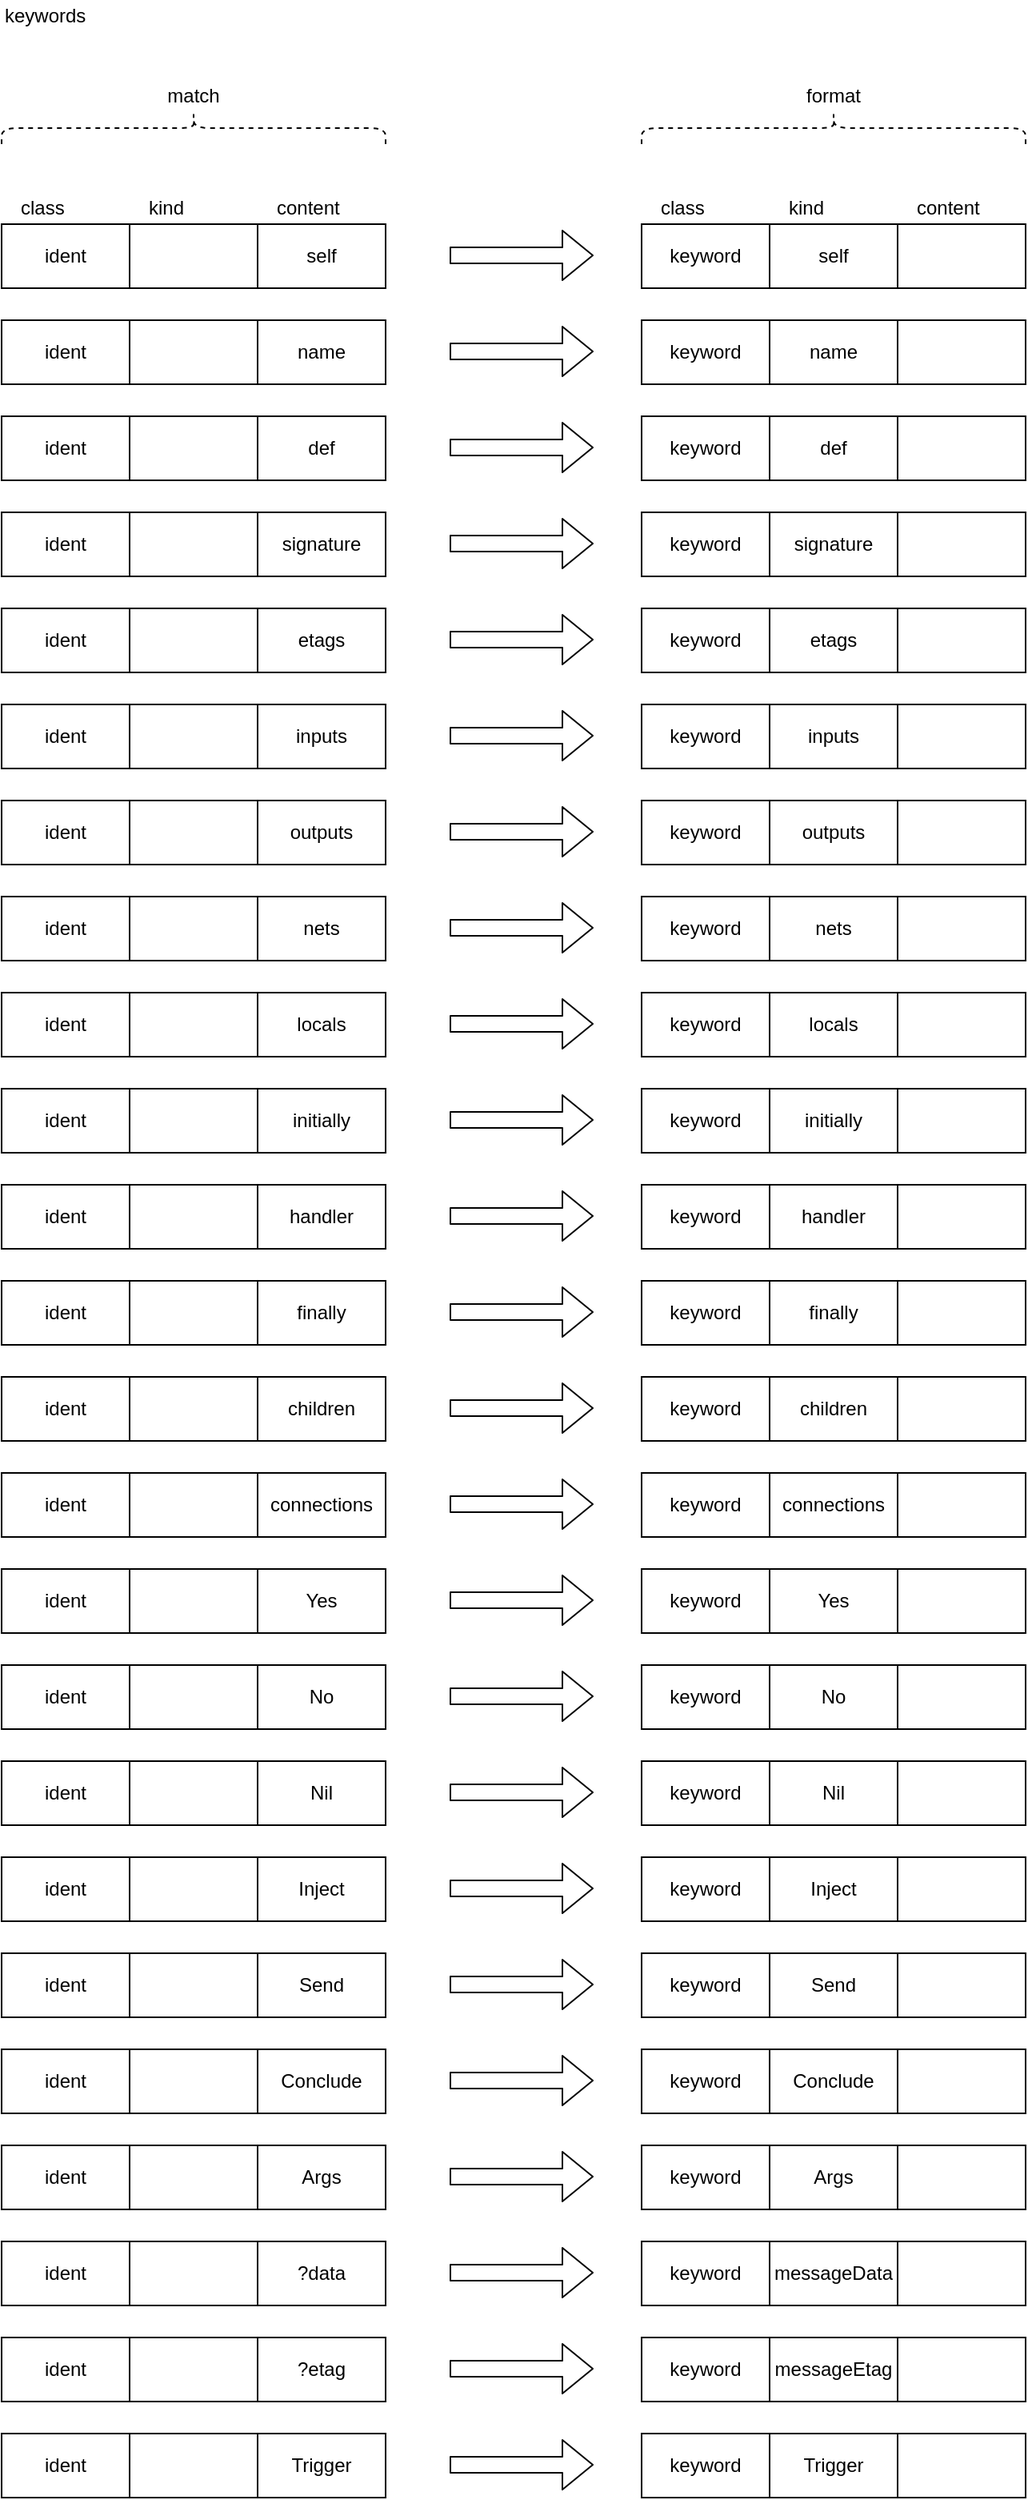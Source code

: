 <mxfile version="14.6.13" type="device" pages="4"><diagram id="K0j3JDD9GLIQ0GwDBg-U" name="keywords"><mxGraphModel dx="1106" dy="806" grid="1" gridSize="10" guides="1" tooltips="1" connect="1" arrows="1" fold="1" page="1" pageScale="1" pageWidth="1100" pageHeight="850" math="0" shadow="0"><root><mxCell id="0"/><mxCell id="1" parent="0"/><mxCell id="MY2tgMVRLfWs6Y0SqVJe-17" value="" style="shape=flexArrow;endArrow=classic;html=1;" edge="1" parent="1"><mxGeometry width="50" height="50" relative="1" as="geometry"><mxPoint x="320" y="179.5" as="sourcePoint"/><mxPoint x="410" y="179.5" as="targetPoint"/></mxGeometry></mxCell><mxCell id="MY2tgMVRLfWs6Y0SqVJe-26" value="keywords" style="text;html=1;strokeColor=none;fillColor=none;align=left;verticalAlign=middle;whiteSpace=wrap;rounded=0;dashed=1;" vertex="1" parent="1"><mxGeometry x="40" y="20" width="120" height="20" as="geometry"/></mxCell><mxCell id="MY2tgMVRLfWs6Y0SqVJe-32" value="" style="shape=curlyBracket;whiteSpace=wrap;html=1;rounded=1;shadow=0;dashed=1;align=left;rotation=90;" vertex="1" parent="1"><mxGeometry x="150" y="-20" width="20" height="240" as="geometry"/></mxCell><mxCell id="MY2tgMVRLfWs6Y0SqVJe-33" value="" style="shape=curlyBracket;whiteSpace=wrap;html=1;rounded=1;shadow=0;dashed=1;align=left;rotation=90;" vertex="1" parent="1"><mxGeometry x="550" y="-20" width="20" height="240" as="geometry"/></mxCell><mxCell id="MY2tgMVRLfWs6Y0SqVJe-34" value="match" style="text;html=1;strokeColor=none;fillColor=none;align=center;verticalAlign=middle;whiteSpace=wrap;rounded=0;dashed=1;" vertex="1" parent="1"><mxGeometry x="100" y="70" width="120" height="20" as="geometry"/></mxCell><mxCell id="MY2tgMVRLfWs6Y0SqVJe-35" value="format" style="text;html=1;strokeColor=none;fillColor=none;align=center;verticalAlign=middle;whiteSpace=wrap;rounded=0;dashed=1;" vertex="1" parent="1"><mxGeometry x="500" y="70" width="120" height="20" as="geometry"/></mxCell><mxCell id="4ecyD8SXk9KMtwovV3y3-1" value="ident" style="rounded=0;whiteSpace=wrap;html=1;" vertex="1" parent="1"><mxGeometry x="40" y="160" width="80" height="40" as="geometry"/></mxCell><mxCell id="4ecyD8SXk9KMtwovV3y3-2" value="" style="rounded=0;whiteSpace=wrap;html=1;" vertex="1" parent="1"><mxGeometry x="120" y="160" width="80" height="40" as="geometry"/></mxCell><mxCell id="4ecyD8SXk9KMtwovV3y3-3" value="self" style="rounded=0;whiteSpace=wrap;html=1;" vertex="1" parent="1"><mxGeometry x="200" y="160" width="80" height="40" as="geometry"/></mxCell><mxCell id="4ecyD8SXk9KMtwovV3y3-4" value="class" style="text;html=1;strokeColor=none;fillColor=none;align=left;verticalAlign=middle;whiteSpace=wrap;rounded=0;" vertex="1" parent="1"><mxGeometry x="50" y="140" width="40" height="20" as="geometry"/></mxCell><mxCell id="4ecyD8SXk9KMtwovV3y3-5" value="kind" style="text;html=1;strokeColor=none;fillColor=none;align=left;verticalAlign=middle;whiteSpace=wrap;rounded=0;" vertex="1" parent="1"><mxGeometry x="130" y="140" width="40" height="20" as="geometry"/></mxCell><mxCell id="4ecyD8SXk9KMtwovV3y3-6" value="content" style="text;html=1;strokeColor=none;fillColor=none;align=left;verticalAlign=middle;whiteSpace=wrap;rounded=0;" vertex="1" parent="1"><mxGeometry x="210" y="140" width="40" height="20" as="geometry"/></mxCell><mxCell id="rPengykieLlpKFam1TTU-1" value="keyword" style="rounded=0;whiteSpace=wrap;html=1;" vertex="1" parent="1"><mxGeometry x="440" y="160" width="80" height="40" as="geometry"/></mxCell><mxCell id="rPengykieLlpKFam1TTU-2" value="self" style="rounded=0;whiteSpace=wrap;html=1;" vertex="1" parent="1"><mxGeometry x="520" y="160" width="80" height="40" as="geometry"/></mxCell><mxCell id="rPengykieLlpKFam1TTU-3" value="" style="rounded=0;whiteSpace=wrap;html=1;" vertex="1" parent="1"><mxGeometry x="600" y="160" width="80" height="40" as="geometry"/></mxCell><mxCell id="rPengykieLlpKFam1TTU-4" value="class" style="text;html=1;strokeColor=none;fillColor=none;align=left;verticalAlign=middle;whiteSpace=wrap;rounded=0;" vertex="1" parent="1"><mxGeometry x="450" y="140" width="40" height="20" as="geometry"/></mxCell><mxCell id="rPengykieLlpKFam1TTU-5" value="kind" style="text;html=1;strokeColor=none;fillColor=none;align=left;verticalAlign=middle;whiteSpace=wrap;rounded=0;" vertex="1" parent="1"><mxGeometry x="530" y="140" width="40" height="20" as="geometry"/></mxCell><mxCell id="rPengykieLlpKFam1TTU-6" value="content" style="text;html=1;strokeColor=none;fillColor=none;align=left;verticalAlign=middle;whiteSpace=wrap;rounded=0;" vertex="1" parent="1"><mxGeometry x="610" y="140" width="40" height="20" as="geometry"/></mxCell><mxCell id="JF0PKgrDZLFUTQY5eH22-1" value="" style="shape=flexArrow;endArrow=classic;html=1;" edge="1" parent="1"><mxGeometry width="50" height="50" relative="1" as="geometry"><mxPoint x="320" y="239.5" as="sourcePoint"/><mxPoint x="410" y="239.5" as="targetPoint"/></mxGeometry></mxCell><mxCell id="JF0PKgrDZLFUTQY5eH22-2" value="ident" style="rounded=0;whiteSpace=wrap;html=1;" vertex="1" parent="1"><mxGeometry x="40" y="220" width="80" height="40" as="geometry"/></mxCell><mxCell id="JF0PKgrDZLFUTQY5eH22-3" value="" style="rounded=0;whiteSpace=wrap;html=1;" vertex="1" parent="1"><mxGeometry x="120" y="220" width="80" height="40" as="geometry"/></mxCell><mxCell id="JF0PKgrDZLFUTQY5eH22-4" value="name" style="rounded=0;whiteSpace=wrap;html=1;" vertex="1" parent="1"><mxGeometry x="200" y="220" width="80" height="40" as="geometry"/></mxCell><mxCell id="JF0PKgrDZLFUTQY5eH22-5" value="keyword" style="rounded=0;whiteSpace=wrap;html=1;" vertex="1" parent="1"><mxGeometry x="440" y="220" width="80" height="40" as="geometry"/></mxCell><mxCell id="JF0PKgrDZLFUTQY5eH22-6" value="name" style="rounded=0;whiteSpace=wrap;html=1;" vertex="1" parent="1"><mxGeometry x="520" y="220" width="80" height="40" as="geometry"/></mxCell><mxCell id="JF0PKgrDZLFUTQY5eH22-7" value="" style="rounded=0;whiteSpace=wrap;html=1;" vertex="1" parent="1"><mxGeometry x="600" y="220" width="80" height="40" as="geometry"/></mxCell><mxCell id="JF0PKgrDZLFUTQY5eH22-28" value="" style="shape=flexArrow;endArrow=classic;html=1;" edge="1" parent="1"><mxGeometry width="50" height="50" relative="1" as="geometry"><mxPoint x="320" y="299.5" as="sourcePoint"/><mxPoint x="410" y="299.5" as="targetPoint"/></mxGeometry></mxCell><mxCell id="JF0PKgrDZLFUTQY5eH22-29" value="ident" style="rounded=0;whiteSpace=wrap;html=1;" vertex="1" parent="1"><mxGeometry x="40" y="280" width="80" height="40" as="geometry"/></mxCell><mxCell id="JF0PKgrDZLFUTQY5eH22-30" value="" style="rounded=0;whiteSpace=wrap;html=1;" vertex="1" parent="1"><mxGeometry x="120" y="280" width="80" height="40" as="geometry"/></mxCell><mxCell id="JF0PKgrDZLFUTQY5eH22-31" value="def" style="rounded=0;whiteSpace=wrap;html=1;" vertex="1" parent="1"><mxGeometry x="200" y="280" width="80" height="40" as="geometry"/></mxCell><mxCell id="JF0PKgrDZLFUTQY5eH22-32" value="keyword" style="rounded=0;whiteSpace=wrap;html=1;" vertex="1" parent="1"><mxGeometry x="440" y="280" width="80" height="40" as="geometry"/></mxCell><mxCell id="JF0PKgrDZLFUTQY5eH22-33" value="def" style="rounded=0;whiteSpace=wrap;html=1;" vertex="1" parent="1"><mxGeometry x="520" y="280" width="80" height="40" as="geometry"/></mxCell><mxCell id="JF0PKgrDZLFUTQY5eH22-34" value="" style="rounded=0;whiteSpace=wrap;html=1;" vertex="1" parent="1"><mxGeometry x="600" y="280" width="80" height="40" as="geometry"/></mxCell><mxCell id="JF0PKgrDZLFUTQY5eH22-35" value="" style="shape=flexArrow;endArrow=classic;html=1;" edge="1" parent="1"><mxGeometry width="50" height="50" relative="1" as="geometry"><mxPoint x="320" y="359.5" as="sourcePoint"/><mxPoint x="410" y="359.5" as="targetPoint"/></mxGeometry></mxCell><mxCell id="JF0PKgrDZLFUTQY5eH22-36" value="ident" style="rounded=0;whiteSpace=wrap;html=1;" vertex="1" parent="1"><mxGeometry x="40" y="340" width="80" height="40" as="geometry"/></mxCell><mxCell id="JF0PKgrDZLFUTQY5eH22-37" value="" style="rounded=0;whiteSpace=wrap;html=1;" vertex="1" parent="1"><mxGeometry x="120" y="340" width="80" height="40" as="geometry"/></mxCell><mxCell id="JF0PKgrDZLFUTQY5eH22-38" value="signature" style="rounded=0;whiteSpace=wrap;html=1;" vertex="1" parent="1"><mxGeometry x="200" y="340" width="80" height="40" as="geometry"/></mxCell><mxCell id="JF0PKgrDZLFUTQY5eH22-39" value="keyword" style="rounded=0;whiteSpace=wrap;html=1;" vertex="1" parent="1"><mxGeometry x="440" y="340" width="80" height="40" as="geometry"/></mxCell><mxCell id="JF0PKgrDZLFUTQY5eH22-40" value="signature" style="rounded=0;whiteSpace=wrap;html=1;" vertex="1" parent="1"><mxGeometry x="520" y="340" width="80" height="40" as="geometry"/></mxCell><mxCell id="JF0PKgrDZLFUTQY5eH22-41" value="" style="rounded=0;whiteSpace=wrap;html=1;" vertex="1" parent="1"><mxGeometry x="600" y="340" width="80" height="40" as="geometry"/></mxCell><mxCell id="JF0PKgrDZLFUTQY5eH22-42" value="" style="shape=flexArrow;endArrow=classic;html=1;" edge="1" parent="1"><mxGeometry width="50" height="50" relative="1" as="geometry"><mxPoint x="320" y="419.5" as="sourcePoint"/><mxPoint x="410" y="419.5" as="targetPoint"/></mxGeometry></mxCell><mxCell id="JF0PKgrDZLFUTQY5eH22-43" value="ident" style="rounded=0;whiteSpace=wrap;html=1;" vertex="1" parent="1"><mxGeometry x="40" y="400" width="80" height="40" as="geometry"/></mxCell><mxCell id="JF0PKgrDZLFUTQY5eH22-44" value="" style="rounded=0;whiteSpace=wrap;html=1;" vertex="1" parent="1"><mxGeometry x="120" y="400" width="80" height="40" as="geometry"/></mxCell><mxCell id="JF0PKgrDZLFUTQY5eH22-45" value="etags" style="rounded=0;whiteSpace=wrap;html=1;" vertex="1" parent="1"><mxGeometry x="200" y="400" width="80" height="40" as="geometry"/></mxCell><mxCell id="JF0PKgrDZLFUTQY5eH22-46" value="keyword" style="rounded=0;whiteSpace=wrap;html=1;" vertex="1" parent="1"><mxGeometry x="440" y="400" width="80" height="40" as="geometry"/></mxCell><mxCell id="JF0PKgrDZLFUTQY5eH22-47" value="etags" style="rounded=0;whiteSpace=wrap;html=1;" vertex="1" parent="1"><mxGeometry x="520" y="400" width="80" height="40" as="geometry"/></mxCell><mxCell id="JF0PKgrDZLFUTQY5eH22-48" value="" style="rounded=0;whiteSpace=wrap;html=1;" vertex="1" parent="1"><mxGeometry x="600" y="400" width="80" height="40" as="geometry"/></mxCell><mxCell id="JF0PKgrDZLFUTQY5eH22-49" value="" style="shape=flexArrow;endArrow=classic;html=1;" edge="1" parent="1"><mxGeometry width="50" height="50" relative="1" as="geometry"><mxPoint x="320" y="479.5" as="sourcePoint"/><mxPoint x="410" y="479.5" as="targetPoint"/></mxGeometry></mxCell><mxCell id="JF0PKgrDZLFUTQY5eH22-50" value="ident" style="rounded=0;whiteSpace=wrap;html=1;" vertex="1" parent="1"><mxGeometry x="40" y="460" width="80" height="40" as="geometry"/></mxCell><mxCell id="JF0PKgrDZLFUTQY5eH22-51" value="" style="rounded=0;whiteSpace=wrap;html=1;" vertex="1" parent="1"><mxGeometry x="120" y="460" width="80" height="40" as="geometry"/></mxCell><mxCell id="JF0PKgrDZLFUTQY5eH22-52" value="inputs" style="rounded=0;whiteSpace=wrap;html=1;" vertex="1" parent="1"><mxGeometry x="200" y="460" width="80" height="40" as="geometry"/></mxCell><mxCell id="JF0PKgrDZLFUTQY5eH22-53" value="keyword" style="rounded=0;whiteSpace=wrap;html=1;" vertex="1" parent="1"><mxGeometry x="440" y="460" width="80" height="40" as="geometry"/></mxCell><mxCell id="JF0PKgrDZLFUTQY5eH22-54" value="inputs" style="rounded=0;whiteSpace=wrap;html=1;" vertex="1" parent="1"><mxGeometry x="520" y="460" width="80" height="40" as="geometry"/></mxCell><mxCell id="JF0PKgrDZLFUTQY5eH22-55" value="" style="rounded=0;whiteSpace=wrap;html=1;" vertex="1" parent="1"><mxGeometry x="600" y="460" width="80" height="40" as="geometry"/></mxCell><mxCell id="JF0PKgrDZLFUTQY5eH22-56" value="" style="shape=flexArrow;endArrow=classic;html=1;" edge="1" parent="1"><mxGeometry width="50" height="50" relative="1" as="geometry"><mxPoint x="320" y="539.5" as="sourcePoint"/><mxPoint x="410" y="539.5" as="targetPoint"/></mxGeometry></mxCell><mxCell id="JF0PKgrDZLFUTQY5eH22-57" value="ident" style="rounded=0;whiteSpace=wrap;html=1;" vertex="1" parent="1"><mxGeometry x="40" y="520" width="80" height="40" as="geometry"/></mxCell><mxCell id="JF0PKgrDZLFUTQY5eH22-58" value="" style="rounded=0;whiteSpace=wrap;html=1;" vertex="1" parent="1"><mxGeometry x="120" y="520" width="80" height="40" as="geometry"/></mxCell><mxCell id="JF0PKgrDZLFUTQY5eH22-59" value="outputs" style="rounded=0;whiteSpace=wrap;html=1;" vertex="1" parent="1"><mxGeometry x="200" y="520" width="80" height="40" as="geometry"/></mxCell><mxCell id="JF0PKgrDZLFUTQY5eH22-60" value="keyword" style="rounded=0;whiteSpace=wrap;html=1;" vertex="1" parent="1"><mxGeometry x="440" y="520" width="80" height="40" as="geometry"/></mxCell><mxCell id="JF0PKgrDZLFUTQY5eH22-61" value="outputs" style="rounded=0;whiteSpace=wrap;html=1;" vertex="1" parent="1"><mxGeometry x="520" y="520" width="80" height="40" as="geometry"/></mxCell><mxCell id="JF0PKgrDZLFUTQY5eH22-62" value="" style="rounded=0;whiteSpace=wrap;html=1;" vertex="1" parent="1"><mxGeometry x="600" y="520" width="80" height="40" as="geometry"/></mxCell><mxCell id="JF0PKgrDZLFUTQY5eH22-63" value="" style="shape=flexArrow;endArrow=classic;html=1;" edge="1" parent="1"><mxGeometry width="50" height="50" relative="1" as="geometry"><mxPoint x="320" y="599.5" as="sourcePoint"/><mxPoint x="410" y="599.5" as="targetPoint"/></mxGeometry></mxCell><mxCell id="JF0PKgrDZLFUTQY5eH22-64" value="ident" style="rounded=0;whiteSpace=wrap;html=1;" vertex="1" parent="1"><mxGeometry x="40" y="580" width="80" height="40" as="geometry"/></mxCell><mxCell id="JF0PKgrDZLFUTQY5eH22-65" value="" style="rounded=0;whiteSpace=wrap;html=1;" vertex="1" parent="1"><mxGeometry x="120" y="580" width="80" height="40" as="geometry"/></mxCell><mxCell id="JF0PKgrDZLFUTQY5eH22-66" value="nets" style="rounded=0;whiteSpace=wrap;html=1;" vertex="1" parent="1"><mxGeometry x="200" y="580" width="80" height="40" as="geometry"/></mxCell><mxCell id="JF0PKgrDZLFUTQY5eH22-67" value="keyword" style="rounded=0;whiteSpace=wrap;html=1;" vertex="1" parent="1"><mxGeometry x="440" y="580" width="80" height="40" as="geometry"/></mxCell><mxCell id="JF0PKgrDZLFUTQY5eH22-68" value="nets" style="rounded=0;whiteSpace=wrap;html=1;" vertex="1" parent="1"><mxGeometry x="520" y="580" width="80" height="40" as="geometry"/></mxCell><mxCell id="JF0PKgrDZLFUTQY5eH22-69" value="" style="rounded=0;whiteSpace=wrap;html=1;" vertex="1" parent="1"><mxGeometry x="600" y="580" width="80" height="40" as="geometry"/></mxCell><mxCell id="JF0PKgrDZLFUTQY5eH22-70" value="" style="shape=flexArrow;endArrow=classic;html=1;" edge="1" parent="1"><mxGeometry width="50" height="50" relative="1" as="geometry"><mxPoint x="320" y="659.5" as="sourcePoint"/><mxPoint x="410" y="659.5" as="targetPoint"/></mxGeometry></mxCell><mxCell id="JF0PKgrDZLFUTQY5eH22-71" value="ident" style="rounded=0;whiteSpace=wrap;html=1;" vertex="1" parent="1"><mxGeometry x="40" y="640" width="80" height="40" as="geometry"/></mxCell><mxCell id="JF0PKgrDZLFUTQY5eH22-72" value="" style="rounded=0;whiteSpace=wrap;html=1;" vertex="1" parent="1"><mxGeometry x="120" y="640" width="80" height="40" as="geometry"/></mxCell><mxCell id="JF0PKgrDZLFUTQY5eH22-73" value="locals" style="rounded=0;whiteSpace=wrap;html=1;" vertex="1" parent="1"><mxGeometry x="200" y="640" width="80" height="40" as="geometry"/></mxCell><mxCell id="JF0PKgrDZLFUTQY5eH22-74" value="keyword" style="rounded=0;whiteSpace=wrap;html=1;" vertex="1" parent="1"><mxGeometry x="440" y="640" width="80" height="40" as="geometry"/></mxCell><mxCell id="JF0PKgrDZLFUTQY5eH22-75" value="locals" style="rounded=0;whiteSpace=wrap;html=1;" vertex="1" parent="1"><mxGeometry x="520" y="640" width="80" height="40" as="geometry"/></mxCell><mxCell id="JF0PKgrDZLFUTQY5eH22-76" value="" style="rounded=0;whiteSpace=wrap;html=1;" vertex="1" parent="1"><mxGeometry x="600" y="640" width="80" height="40" as="geometry"/></mxCell><mxCell id="JF0PKgrDZLFUTQY5eH22-77" value="" style="shape=flexArrow;endArrow=classic;html=1;" edge="1" parent="1"><mxGeometry width="50" height="50" relative="1" as="geometry"><mxPoint x="320" y="719.5" as="sourcePoint"/><mxPoint x="410" y="719.5" as="targetPoint"/></mxGeometry></mxCell><mxCell id="JF0PKgrDZLFUTQY5eH22-78" value="ident" style="rounded=0;whiteSpace=wrap;html=1;" vertex="1" parent="1"><mxGeometry x="40" y="700" width="80" height="40" as="geometry"/></mxCell><mxCell id="JF0PKgrDZLFUTQY5eH22-79" value="" style="rounded=0;whiteSpace=wrap;html=1;" vertex="1" parent="1"><mxGeometry x="120" y="700" width="80" height="40" as="geometry"/></mxCell><mxCell id="JF0PKgrDZLFUTQY5eH22-80" value="initially" style="rounded=0;whiteSpace=wrap;html=1;" vertex="1" parent="1"><mxGeometry x="200" y="700" width="80" height="40" as="geometry"/></mxCell><mxCell id="JF0PKgrDZLFUTQY5eH22-81" value="keyword" style="rounded=0;whiteSpace=wrap;html=1;" vertex="1" parent="1"><mxGeometry x="440" y="700" width="80" height="40" as="geometry"/></mxCell><mxCell id="JF0PKgrDZLFUTQY5eH22-82" value="initially" style="rounded=0;whiteSpace=wrap;html=1;" vertex="1" parent="1"><mxGeometry x="520" y="700" width="80" height="40" as="geometry"/></mxCell><mxCell id="JF0PKgrDZLFUTQY5eH22-83" value="" style="rounded=0;whiteSpace=wrap;html=1;" vertex="1" parent="1"><mxGeometry x="600" y="700" width="80" height="40" as="geometry"/></mxCell><mxCell id="JF0PKgrDZLFUTQY5eH22-84" value="" style="shape=flexArrow;endArrow=classic;html=1;" edge="1" parent="1"><mxGeometry width="50" height="50" relative="1" as="geometry"><mxPoint x="320" y="779.5" as="sourcePoint"/><mxPoint x="410" y="779.5" as="targetPoint"/></mxGeometry></mxCell><mxCell id="JF0PKgrDZLFUTQY5eH22-85" value="ident" style="rounded=0;whiteSpace=wrap;html=1;" vertex="1" parent="1"><mxGeometry x="40" y="760" width="80" height="40" as="geometry"/></mxCell><mxCell id="JF0PKgrDZLFUTQY5eH22-86" value="" style="rounded=0;whiteSpace=wrap;html=1;" vertex="1" parent="1"><mxGeometry x="120" y="760" width="80" height="40" as="geometry"/></mxCell><mxCell id="JF0PKgrDZLFUTQY5eH22-87" value="handler" style="rounded=0;whiteSpace=wrap;html=1;" vertex="1" parent="1"><mxGeometry x="200" y="760" width="80" height="40" as="geometry"/></mxCell><mxCell id="JF0PKgrDZLFUTQY5eH22-88" value="keyword" style="rounded=0;whiteSpace=wrap;html=1;" vertex="1" parent="1"><mxGeometry x="440" y="760" width="80" height="40" as="geometry"/></mxCell><mxCell id="JF0PKgrDZLFUTQY5eH22-89" value="handler" style="rounded=0;whiteSpace=wrap;html=1;" vertex="1" parent="1"><mxGeometry x="520" y="760" width="80" height="40" as="geometry"/></mxCell><mxCell id="JF0PKgrDZLFUTQY5eH22-90" value="" style="rounded=0;whiteSpace=wrap;html=1;" vertex="1" parent="1"><mxGeometry x="600" y="760" width="80" height="40" as="geometry"/></mxCell><mxCell id="JF0PKgrDZLFUTQY5eH22-91" value="" style="shape=flexArrow;endArrow=classic;html=1;" edge="1" parent="1"><mxGeometry width="50" height="50" relative="1" as="geometry"><mxPoint x="320" y="839.5" as="sourcePoint"/><mxPoint x="410" y="839.5" as="targetPoint"/></mxGeometry></mxCell><mxCell id="JF0PKgrDZLFUTQY5eH22-92" value="ident" style="rounded=0;whiteSpace=wrap;html=1;" vertex="1" parent="1"><mxGeometry x="40" y="820" width="80" height="40" as="geometry"/></mxCell><mxCell id="JF0PKgrDZLFUTQY5eH22-93" value="" style="rounded=0;whiteSpace=wrap;html=1;" vertex="1" parent="1"><mxGeometry x="120" y="820" width="80" height="40" as="geometry"/></mxCell><mxCell id="JF0PKgrDZLFUTQY5eH22-94" value="finally" style="rounded=0;whiteSpace=wrap;html=1;" vertex="1" parent="1"><mxGeometry x="200" y="820" width="80" height="40" as="geometry"/></mxCell><mxCell id="JF0PKgrDZLFUTQY5eH22-95" value="keyword" style="rounded=0;whiteSpace=wrap;html=1;" vertex="1" parent="1"><mxGeometry x="440" y="820" width="80" height="40" as="geometry"/></mxCell><mxCell id="JF0PKgrDZLFUTQY5eH22-96" value="finally" style="rounded=0;whiteSpace=wrap;html=1;" vertex="1" parent="1"><mxGeometry x="520" y="820" width="80" height="40" as="geometry"/></mxCell><mxCell id="JF0PKgrDZLFUTQY5eH22-97" value="" style="rounded=0;whiteSpace=wrap;html=1;" vertex="1" parent="1"><mxGeometry x="600" y="820" width="80" height="40" as="geometry"/></mxCell><mxCell id="JF0PKgrDZLFUTQY5eH22-98" value="" style="shape=flexArrow;endArrow=classic;html=1;" edge="1" parent="1"><mxGeometry width="50" height="50" relative="1" as="geometry"><mxPoint x="320" y="899.5" as="sourcePoint"/><mxPoint x="410" y="899.5" as="targetPoint"/></mxGeometry></mxCell><mxCell id="JF0PKgrDZLFUTQY5eH22-99" value="ident" style="rounded=0;whiteSpace=wrap;html=1;" vertex="1" parent="1"><mxGeometry x="40" y="880" width="80" height="40" as="geometry"/></mxCell><mxCell id="JF0PKgrDZLFUTQY5eH22-100" value="" style="rounded=0;whiteSpace=wrap;html=1;" vertex="1" parent="1"><mxGeometry x="120" y="880" width="80" height="40" as="geometry"/></mxCell><mxCell id="JF0PKgrDZLFUTQY5eH22-101" value="children" style="rounded=0;whiteSpace=wrap;html=1;" vertex="1" parent="1"><mxGeometry x="200" y="880" width="80" height="40" as="geometry"/></mxCell><mxCell id="JF0PKgrDZLFUTQY5eH22-102" value="keyword" style="rounded=0;whiteSpace=wrap;html=1;" vertex="1" parent="1"><mxGeometry x="440" y="880" width="80" height="40" as="geometry"/></mxCell><mxCell id="JF0PKgrDZLFUTQY5eH22-103" value="children" style="rounded=0;whiteSpace=wrap;html=1;" vertex="1" parent="1"><mxGeometry x="520" y="880" width="80" height="40" as="geometry"/></mxCell><mxCell id="JF0PKgrDZLFUTQY5eH22-104" value="" style="rounded=0;whiteSpace=wrap;html=1;" vertex="1" parent="1"><mxGeometry x="600" y="880" width="80" height="40" as="geometry"/></mxCell><mxCell id="JF0PKgrDZLFUTQY5eH22-105" value="" style="shape=flexArrow;endArrow=classic;html=1;" edge="1" parent="1"><mxGeometry width="50" height="50" relative="1" as="geometry"><mxPoint x="320" y="959.5" as="sourcePoint"/><mxPoint x="410" y="959.5" as="targetPoint"/></mxGeometry></mxCell><mxCell id="JF0PKgrDZLFUTQY5eH22-106" value="ident" style="rounded=0;whiteSpace=wrap;html=1;" vertex="1" parent="1"><mxGeometry x="40" y="940" width="80" height="40" as="geometry"/></mxCell><mxCell id="JF0PKgrDZLFUTQY5eH22-107" value="" style="rounded=0;whiteSpace=wrap;html=1;" vertex="1" parent="1"><mxGeometry x="120" y="940" width="80" height="40" as="geometry"/></mxCell><mxCell id="JF0PKgrDZLFUTQY5eH22-108" value="connections" style="rounded=0;whiteSpace=wrap;html=1;" vertex="1" parent="1"><mxGeometry x="200" y="940" width="80" height="40" as="geometry"/></mxCell><mxCell id="JF0PKgrDZLFUTQY5eH22-109" value="keyword" style="rounded=0;whiteSpace=wrap;html=1;" vertex="1" parent="1"><mxGeometry x="440" y="940" width="80" height="40" as="geometry"/></mxCell><mxCell id="JF0PKgrDZLFUTQY5eH22-110" value="connections" style="rounded=0;whiteSpace=wrap;html=1;" vertex="1" parent="1"><mxGeometry x="520" y="940" width="80" height="40" as="geometry"/></mxCell><mxCell id="JF0PKgrDZLFUTQY5eH22-111" value="" style="rounded=0;whiteSpace=wrap;html=1;" vertex="1" parent="1"><mxGeometry x="600" y="940" width="80" height="40" as="geometry"/></mxCell><mxCell id="JF0PKgrDZLFUTQY5eH22-112" value="" style="shape=flexArrow;endArrow=classic;html=1;" edge="1" parent="1"><mxGeometry width="50" height="50" relative="1" as="geometry"><mxPoint x="320" y="1019.5" as="sourcePoint"/><mxPoint x="410" y="1019.5" as="targetPoint"/></mxGeometry></mxCell><mxCell id="JF0PKgrDZLFUTQY5eH22-113" value="ident" style="rounded=0;whiteSpace=wrap;html=1;" vertex="1" parent="1"><mxGeometry x="40" y="1000" width="80" height="40" as="geometry"/></mxCell><mxCell id="JF0PKgrDZLFUTQY5eH22-114" value="" style="rounded=0;whiteSpace=wrap;html=1;" vertex="1" parent="1"><mxGeometry x="120" y="1000" width="80" height="40" as="geometry"/></mxCell><mxCell id="JF0PKgrDZLFUTQY5eH22-115" value="Yes" style="rounded=0;whiteSpace=wrap;html=1;" vertex="1" parent="1"><mxGeometry x="200" y="1000" width="80" height="40" as="geometry"/></mxCell><mxCell id="JF0PKgrDZLFUTQY5eH22-116" value="keyword" style="rounded=0;whiteSpace=wrap;html=1;" vertex="1" parent="1"><mxGeometry x="440" y="1000" width="80" height="40" as="geometry"/></mxCell><mxCell id="JF0PKgrDZLFUTQY5eH22-117" value="Yes" style="rounded=0;whiteSpace=wrap;html=1;" vertex="1" parent="1"><mxGeometry x="520" y="1000" width="80" height="40" as="geometry"/></mxCell><mxCell id="JF0PKgrDZLFUTQY5eH22-118" value="" style="rounded=0;whiteSpace=wrap;html=1;" vertex="1" parent="1"><mxGeometry x="600" y="1000" width="80" height="40" as="geometry"/></mxCell><mxCell id="JF0PKgrDZLFUTQY5eH22-119" value="" style="shape=flexArrow;endArrow=classic;html=1;" edge="1" parent="1"><mxGeometry width="50" height="50" relative="1" as="geometry"><mxPoint x="320" y="1079.5" as="sourcePoint"/><mxPoint x="410" y="1079.5" as="targetPoint"/></mxGeometry></mxCell><mxCell id="JF0PKgrDZLFUTQY5eH22-120" value="ident" style="rounded=0;whiteSpace=wrap;html=1;" vertex="1" parent="1"><mxGeometry x="40" y="1060" width="80" height="40" as="geometry"/></mxCell><mxCell id="JF0PKgrDZLFUTQY5eH22-121" value="" style="rounded=0;whiteSpace=wrap;html=1;" vertex="1" parent="1"><mxGeometry x="120" y="1060" width="80" height="40" as="geometry"/></mxCell><mxCell id="JF0PKgrDZLFUTQY5eH22-122" value="No" style="rounded=0;whiteSpace=wrap;html=1;" vertex="1" parent="1"><mxGeometry x="200" y="1060" width="80" height="40" as="geometry"/></mxCell><mxCell id="JF0PKgrDZLFUTQY5eH22-123" value="keyword" style="rounded=0;whiteSpace=wrap;html=1;" vertex="1" parent="1"><mxGeometry x="440" y="1060" width="80" height="40" as="geometry"/></mxCell><mxCell id="JF0PKgrDZLFUTQY5eH22-124" value="No" style="rounded=0;whiteSpace=wrap;html=1;" vertex="1" parent="1"><mxGeometry x="520" y="1060" width="80" height="40" as="geometry"/></mxCell><mxCell id="JF0PKgrDZLFUTQY5eH22-125" value="" style="rounded=0;whiteSpace=wrap;html=1;" vertex="1" parent="1"><mxGeometry x="600" y="1060" width="80" height="40" as="geometry"/></mxCell><mxCell id="JF0PKgrDZLFUTQY5eH22-126" value="" style="shape=flexArrow;endArrow=classic;html=1;" edge="1" parent="1"><mxGeometry width="50" height="50" relative="1" as="geometry"><mxPoint x="320" y="1139.5" as="sourcePoint"/><mxPoint x="410" y="1139.5" as="targetPoint"/></mxGeometry></mxCell><mxCell id="JF0PKgrDZLFUTQY5eH22-127" value="ident" style="rounded=0;whiteSpace=wrap;html=1;" vertex="1" parent="1"><mxGeometry x="40" y="1120" width="80" height="40" as="geometry"/></mxCell><mxCell id="JF0PKgrDZLFUTQY5eH22-128" value="" style="rounded=0;whiteSpace=wrap;html=1;" vertex="1" parent="1"><mxGeometry x="120" y="1120" width="80" height="40" as="geometry"/></mxCell><mxCell id="JF0PKgrDZLFUTQY5eH22-129" value="Nil" style="rounded=0;whiteSpace=wrap;html=1;" vertex="1" parent="1"><mxGeometry x="200" y="1120" width="80" height="40" as="geometry"/></mxCell><mxCell id="JF0PKgrDZLFUTQY5eH22-130" value="keyword" style="rounded=0;whiteSpace=wrap;html=1;" vertex="1" parent="1"><mxGeometry x="440" y="1120" width="80" height="40" as="geometry"/></mxCell><mxCell id="JF0PKgrDZLFUTQY5eH22-131" value="Nil" style="rounded=0;whiteSpace=wrap;html=1;" vertex="1" parent="1"><mxGeometry x="520" y="1120" width="80" height="40" as="geometry"/></mxCell><mxCell id="JF0PKgrDZLFUTQY5eH22-132" value="" style="rounded=0;whiteSpace=wrap;html=1;" vertex="1" parent="1"><mxGeometry x="600" y="1120" width="80" height="40" as="geometry"/></mxCell><mxCell id="JF0PKgrDZLFUTQY5eH22-133" value="" style="shape=flexArrow;endArrow=classic;html=1;" edge="1" parent="1"><mxGeometry width="50" height="50" relative="1" as="geometry"><mxPoint x="320" y="1199.5" as="sourcePoint"/><mxPoint x="410" y="1199.5" as="targetPoint"/></mxGeometry></mxCell><mxCell id="JF0PKgrDZLFUTQY5eH22-134" value="ident" style="rounded=0;whiteSpace=wrap;html=1;" vertex="1" parent="1"><mxGeometry x="40" y="1180" width="80" height="40" as="geometry"/></mxCell><mxCell id="JF0PKgrDZLFUTQY5eH22-135" value="" style="rounded=0;whiteSpace=wrap;html=1;" vertex="1" parent="1"><mxGeometry x="120" y="1180" width="80" height="40" as="geometry"/></mxCell><mxCell id="JF0PKgrDZLFUTQY5eH22-136" value="Inject" style="rounded=0;whiteSpace=wrap;html=1;" vertex="1" parent="1"><mxGeometry x="200" y="1180" width="80" height="40" as="geometry"/></mxCell><mxCell id="JF0PKgrDZLFUTQY5eH22-137" value="keyword" style="rounded=0;whiteSpace=wrap;html=1;" vertex="1" parent="1"><mxGeometry x="440" y="1180" width="80" height="40" as="geometry"/></mxCell><mxCell id="JF0PKgrDZLFUTQY5eH22-138" value="Inject" style="rounded=0;whiteSpace=wrap;html=1;" vertex="1" parent="1"><mxGeometry x="520" y="1180" width="80" height="40" as="geometry"/></mxCell><mxCell id="JF0PKgrDZLFUTQY5eH22-139" value="" style="rounded=0;whiteSpace=wrap;html=1;" vertex="1" parent="1"><mxGeometry x="600" y="1180" width="80" height="40" as="geometry"/></mxCell><mxCell id="JF0PKgrDZLFUTQY5eH22-140" value="" style="shape=flexArrow;endArrow=classic;html=1;" edge="1" parent="1"><mxGeometry width="50" height="50" relative="1" as="geometry"><mxPoint x="320" y="1259.5" as="sourcePoint"/><mxPoint x="410" y="1259.5" as="targetPoint"/></mxGeometry></mxCell><mxCell id="JF0PKgrDZLFUTQY5eH22-141" value="ident" style="rounded=0;whiteSpace=wrap;html=1;" vertex="1" parent="1"><mxGeometry x="40" y="1240" width="80" height="40" as="geometry"/></mxCell><mxCell id="JF0PKgrDZLFUTQY5eH22-142" value="" style="rounded=0;whiteSpace=wrap;html=1;" vertex="1" parent="1"><mxGeometry x="120" y="1240" width="80" height="40" as="geometry"/></mxCell><mxCell id="JF0PKgrDZLFUTQY5eH22-143" value="Send" style="rounded=0;whiteSpace=wrap;html=1;" vertex="1" parent="1"><mxGeometry x="200" y="1240" width="80" height="40" as="geometry"/></mxCell><mxCell id="JF0PKgrDZLFUTQY5eH22-144" value="keyword" style="rounded=0;whiteSpace=wrap;html=1;" vertex="1" parent="1"><mxGeometry x="440" y="1240" width="80" height="40" as="geometry"/></mxCell><mxCell id="JF0PKgrDZLFUTQY5eH22-145" value="Send" style="rounded=0;whiteSpace=wrap;html=1;" vertex="1" parent="1"><mxGeometry x="520" y="1240" width="80" height="40" as="geometry"/></mxCell><mxCell id="JF0PKgrDZLFUTQY5eH22-146" value="" style="rounded=0;whiteSpace=wrap;html=1;" vertex="1" parent="1"><mxGeometry x="600" y="1240" width="80" height="40" as="geometry"/></mxCell><mxCell id="JF0PKgrDZLFUTQY5eH22-147" value="" style="shape=flexArrow;endArrow=classic;html=1;" edge="1" parent="1"><mxGeometry width="50" height="50" relative="1" as="geometry"><mxPoint x="320" y="1319.5" as="sourcePoint"/><mxPoint x="410" y="1319.5" as="targetPoint"/></mxGeometry></mxCell><mxCell id="JF0PKgrDZLFUTQY5eH22-148" value="ident" style="rounded=0;whiteSpace=wrap;html=1;" vertex="1" parent="1"><mxGeometry x="40" y="1300" width="80" height="40" as="geometry"/></mxCell><mxCell id="JF0PKgrDZLFUTQY5eH22-149" value="" style="rounded=0;whiteSpace=wrap;html=1;" vertex="1" parent="1"><mxGeometry x="120" y="1300" width="80" height="40" as="geometry"/></mxCell><mxCell id="JF0PKgrDZLFUTQY5eH22-150" value="Conclude" style="rounded=0;whiteSpace=wrap;html=1;" vertex="1" parent="1"><mxGeometry x="200" y="1300" width="80" height="40" as="geometry"/></mxCell><mxCell id="JF0PKgrDZLFUTQY5eH22-151" value="keyword" style="rounded=0;whiteSpace=wrap;html=1;" vertex="1" parent="1"><mxGeometry x="440" y="1300" width="80" height="40" as="geometry"/></mxCell><mxCell id="JF0PKgrDZLFUTQY5eH22-152" value="Conclude" style="rounded=0;whiteSpace=wrap;html=1;" vertex="1" parent="1"><mxGeometry x="520" y="1300" width="80" height="40" as="geometry"/></mxCell><mxCell id="JF0PKgrDZLFUTQY5eH22-153" value="" style="rounded=0;whiteSpace=wrap;html=1;" vertex="1" parent="1"><mxGeometry x="600" y="1300" width="80" height="40" as="geometry"/></mxCell><mxCell id="JF0PKgrDZLFUTQY5eH22-154" value="" style="shape=flexArrow;endArrow=classic;html=1;" edge="1" parent="1"><mxGeometry width="50" height="50" relative="1" as="geometry"><mxPoint x="320" y="1379.5" as="sourcePoint"/><mxPoint x="410" y="1379.5" as="targetPoint"/></mxGeometry></mxCell><mxCell id="JF0PKgrDZLFUTQY5eH22-155" value="ident" style="rounded=0;whiteSpace=wrap;html=1;" vertex="1" parent="1"><mxGeometry x="40" y="1360" width="80" height="40" as="geometry"/></mxCell><mxCell id="JF0PKgrDZLFUTQY5eH22-156" value="" style="rounded=0;whiteSpace=wrap;html=1;" vertex="1" parent="1"><mxGeometry x="120" y="1360" width="80" height="40" as="geometry"/></mxCell><mxCell id="JF0PKgrDZLFUTQY5eH22-157" value="Args" style="rounded=0;whiteSpace=wrap;html=1;" vertex="1" parent="1"><mxGeometry x="200" y="1360" width="80" height="40" as="geometry"/></mxCell><mxCell id="JF0PKgrDZLFUTQY5eH22-158" value="keyword" style="rounded=0;whiteSpace=wrap;html=1;" vertex="1" parent="1"><mxGeometry x="440" y="1360" width="80" height="40" as="geometry"/></mxCell><mxCell id="JF0PKgrDZLFUTQY5eH22-159" value="Args" style="rounded=0;whiteSpace=wrap;html=1;" vertex="1" parent="1"><mxGeometry x="520" y="1360" width="80" height="40" as="geometry"/></mxCell><mxCell id="JF0PKgrDZLFUTQY5eH22-160" value="" style="rounded=0;whiteSpace=wrap;html=1;" vertex="1" parent="1"><mxGeometry x="600" y="1360" width="80" height="40" as="geometry"/></mxCell><mxCell id="JF0PKgrDZLFUTQY5eH22-161" value="" style="shape=flexArrow;endArrow=classic;html=1;" edge="1" parent="1"><mxGeometry width="50" height="50" relative="1" as="geometry"><mxPoint x="320" y="1439.5" as="sourcePoint"/><mxPoint x="410" y="1439.5" as="targetPoint"/></mxGeometry></mxCell><mxCell id="JF0PKgrDZLFUTQY5eH22-162" value="ident" style="rounded=0;whiteSpace=wrap;html=1;" vertex="1" parent="1"><mxGeometry x="40" y="1420" width="80" height="40" as="geometry"/></mxCell><mxCell id="JF0PKgrDZLFUTQY5eH22-163" value="" style="rounded=0;whiteSpace=wrap;html=1;" vertex="1" parent="1"><mxGeometry x="120" y="1420" width="80" height="40" as="geometry"/></mxCell><mxCell id="JF0PKgrDZLFUTQY5eH22-164" value="?data" style="rounded=0;whiteSpace=wrap;html=1;" vertex="1" parent="1"><mxGeometry x="200" y="1420" width="80" height="40" as="geometry"/></mxCell><mxCell id="JF0PKgrDZLFUTQY5eH22-165" value="keyword" style="rounded=0;whiteSpace=wrap;html=1;" vertex="1" parent="1"><mxGeometry x="440" y="1420" width="80" height="40" as="geometry"/></mxCell><mxCell id="JF0PKgrDZLFUTQY5eH22-166" value="messageData" style="rounded=0;whiteSpace=wrap;html=1;" vertex="1" parent="1"><mxGeometry x="520" y="1420" width="80" height="40" as="geometry"/></mxCell><mxCell id="JF0PKgrDZLFUTQY5eH22-167" value="" style="rounded=0;whiteSpace=wrap;html=1;" vertex="1" parent="1"><mxGeometry x="600" y="1420" width="80" height="40" as="geometry"/></mxCell><mxCell id="JF0PKgrDZLFUTQY5eH22-168" value="" style="shape=flexArrow;endArrow=classic;html=1;" edge="1" parent="1"><mxGeometry width="50" height="50" relative="1" as="geometry"><mxPoint x="320" y="1499.5" as="sourcePoint"/><mxPoint x="410" y="1499.5" as="targetPoint"/></mxGeometry></mxCell><mxCell id="JF0PKgrDZLFUTQY5eH22-169" value="ident" style="rounded=0;whiteSpace=wrap;html=1;" vertex="1" parent="1"><mxGeometry x="40" y="1480" width="80" height="40" as="geometry"/></mxCell><mxCell id="JF0PKgrDZLFUTQY5eH22-170" value="" style="rounded=0;whiteSpace=wrap;html=1;" vertex="1" parent="1"><mxGeometry x="120" y="1480" width="80" height="40" as="geometry"/></mxCell><mxCell id="JF0PKgrDZLFUTQY5eH22-171" value="?etag" style="rounded=0;whiteSpace=wrap;html=1;" vertex="1" parent="1"><mxGeometry x="200" y="1480" width="80" height="40" as="geometry"/></mxCell><mxCell id="JF0PKgrDZLFUTQY5eH22-172" value="keyword" style="rounded=0;whiteSpace=wrap;html=1;" vertex="1" parent="1"><mxGeometry x="440" y="1480" width="80" height="40" as="geometry"/></mxCell><mxCell id="JF0PKgrDZLFUTQY5eH22-173" value="messageEtag" style="rounded=0;whiteSpace=wrap;html=1;" vertex="1" parent="1"><mxGeometry x="520" y="1480" width="80" height="40" as="geometry"/></mxCell><mxCell id="JF0PKgrDZLFUTQY5eH22-174" value="" style="rounded=0;whiteSpace=wrap;html=1;" vertex="1" parent="1"><mxGeometry x="600" y="1480" width="80" height="40" as="geometry"/></mxCell><mxCell id="JF0PKgrDZLFUTQY5eH22-238" value="" style="shape=flexArrow;endArrow=classic;html=1;" edge="1" parent="1"><mxGeometry width="50" height="50" relative="1" as="geometry"><mxPoint x="320" y="1559.5" as="sourcePoint"/><mxPoint x="410" y="1559.5" as="targetPoint"/></mxGeometry></mxCell><mxCell id="JF0PKgrDZLFUTQY5eH22-239" value="ident" style="rounded=0;whiteSpace=wrap;html=1;" vertex="1" parent="1"><mxGeometry x="40" y="1540" width="80" height="40" as="geometry"/></mxCell><mxCell id="JF0PKgrDZLFUTQY5eH22-240" value="" style="rounded=0;whiteSpace=wrap;html=1;" vertex="1" parent="1"><mxGeometry x="120" y="1540" width="80" height="40" as="geometry"/></mxCell><mxCell id="JF0PKgrDZLFUTQY5eH22-241" value="Trigger" style="rounded=0;whiteSpace=wrap;html=1;" vertex="1" parent="1"><mxGeometry x="200" y="1540" width="80" height="40" as="geometry"/></mxCell><mxCell id="JF0PKgrDZLFUTQY5eH22-242" value="keyword" style="rounded=0;whiteSpace=wrap;html=1;" vertex="1" parent="1"><mxGeometry x="440" y="1540" width="80" height="40" as="geometry"/></mxCell><mxCell id="JF0PKgrDZLFUTQY5eH22-243" value="Trigger" style="rounded=0;whiteSpace=wrap;html=1;" vertex="1" parent="1"><mxGeometry x="520" y="1540" width="80" height="40" as="geometry"/></mxCell><mxCell id="JF0PKgrDZLFUTQY5eH22-244" value="" style="rounded=0;whiteSpace=wrap;html=1;" vertex="1" parent="1"><mxGeometry x="600" y="1540" width="80" height="40" as="geometry"/></mxCell></root></mxGraphModel></diagram><diagram id="7cbhjjbb0tbu5AZ3B_LY" name="lexical"><mxGraphModel dx="1106" dy="806" grid="1" gridSize="10" guides="1" tooltips="1" connect="1" arrows="1" fold="1" page="1" pageScale="1" pageWidth="1100" pageHeight="850" math="0" shadow="0"><root><mxCell id="gqS2es2j61NzU4yASepI-0"/><mxCell id="gqS2es2j61NzU4yASepI-1" parent="gqS2es2j61NzU4yASepI-0"/><mxCell id="gqS2es2j61NzU4yASepI-2" value="lex" style="rounded=0;whiteSpace=wrap;html=1;" vertex="1" parent="gqS2es2j61NzU4yASepI-1"><mxGeometry x="80" y="80" width="80" height="40" as="geometry"/></mxCell><mxCell id="gqS2es2j61NzU4yASepI-3" value="∞" style="rounded=0;whiteSpace=wrap;html=1;" vertex="1" parent="gqS2es2j61NzU4yASepI-1"><mxGeometry x="160" y="80" width="80" height="40" as="geometry"/></mxCell><mxCell id="gqS2es2j61NzU4yASepI-4" value="" style="rounded=0;whiteSpace=wrap;html=1;" vertex="1" parent="gqS2es2j61NzU4yASepI-1"><mxGeometry x="240" y="80" width="80" height="40" as="geometry"/></mxCell><mxCell id="CdBD13BuyU7DwweMSzHJ-4" value="lex" style="rounded=0;whiteSpace=wrap;html=1;" vertex="1" parent="gqS2es2j61NzU4yASepI-1"><mxGeometry x="80" y="140" width="80" height="40" as="geometry"/></mxCell><mxCell id="CdBD13BuyU7DwweMSzHJ-5" value="λ" style="rounded=0;whiteSpace=wrap;html=1;" vertex="1" parent="gqS2es2j61NzU4yASepI-1"><mxGeometry x="160" y="140" width="80" height="40" as="geometry"/></mxCell><mxCell id="CdBD13BuyU7DwweMSzHJ-6" value="" style="rounded=0;whiteSpace=wrap;html=1;" vertex="1" parent="gqS2es2j61NzU4yASepI-1"><mxGeometry x="240" y="140" width="80" height="40" as="geometry"/></mxCell><mxCell id="CdBD13BuyU7DwweMSzHJ-11" value="class" style="text;html=1;strokeColor=none;fillColor=none;align=left;verticalAlign=middle;whiteSpace=wrap;rounded=0;" vertex="1" parent="gqS2es2j61NzU4yASepI-1"><mxGeometry x="90" y="60" width="40" height="20" as="geometry"/></mxCell><mxCell id="CdBD13BuyU7DwweMSzHJ-12" value="kind" style="text;html=1;strokeColor=none;fillColor=none;align=left;verticalAlign=middle;whiteSpace=wrap;rounded=0;" vertex="1" parent="gqS2es2j61NzU4yASepI-1"><mxGeometry x="170" y="60" width="40" height="20" as="geometry"/></mxCell><mxCell id="faOCdWDLhneZOzhYV9Kl-0" value="lex" style="rounded=0;whiteSpace=wrap;html=1;" vertex="1" parent="gqS2es2j61NzU4yASepI-1"><mxGeometry x="80" y="200" width="80" height="40" as="geometry"/></mxCell><mxCell id="faOCdWDLhneZOzhYV9Kl-1" value="[" style="rounded=0;whiteSpace=wrap;html=1;" vertex="1" parent="gqS2es2j61NzU4yASepI-1"><mxGeometry x="160" y="200" width="80" height="40" as="geometry"/></mxCell><mxCell id="faOCdWDLhneZOzhYV9Kl-2" value="" style="rounded=0;whiteSpace=wrap;html=1;" vertex="1" parent="gqS2es2j61NzU4yASepI-1"><mxGeometry x="240" y="200" width="80" height="40" as="geometry"/></mxCell><mxCell id="faOCdWDLhneZOzhYV9Kl-3" value="lex" style="rounded=0;whiteSpace=wrap;html=1;" vertex="1" parent="gqS2es2j61NzU4yASepI-1"><mxGeometry x="80" y="260" width="80" height="40" as="geometry"/></mxCell><mxCell id="faOCdWDLhneZOzhYV9Kl-4" value="]" style="rounded=0;whiteSpace=wrap;html=1;" vertex="1" parent="gqS2es2j61NzU4yASepI-1"><mxGeometry x="160" y="260" width="80" height="40" as="geometry"/></mxCell><mxCell id="faOCdWDLhneZOzhYV9Kl-5" value="" style="rounded=0;whiteSpace=wrap;html=1;" vertex="1" parent="gqS2es2j61NzU4yASepI-1"><mxGeometry x="240" y="260" width="80" height="40" as="geometry"/></mxCell><mxCell id="faOCdWDLhneZOzhYV9Kl-6" value="lex" style="rounded=0;whiteSpace=wrap;html=1;" vertex="1" parent="gqS2es2j61NzU4yASepI-1"><mxGeometry x="80" y="320" width="80" height="40" as="geometry"/></mxCell><mxCell id="faOCdWDLhneZOzhYV9Kl-7" value="(" style="rounded=0;whiteSpace=wrap;html=1;" vertex="1" parent="gqS2es2j61NzU4yASepI-1"><mxGeometry x="160" y="320" width="80" height="40" as="geometry"/></mxCell><mxCell id="faOCdWDLhneZOzhYV9Kl-8" value="" style="rounded=0;whiteSpace=wrap;html=1;" vertex="1" parent="gqS2es2j61NzU4yASepI-1"><mxGeometry x="240" y="320" width="80" height="40" as="geometry"/></mxCell><mxCell id="faOCdWDLhneZOzhYV9Kl-9" value="lex" style="rounded=0;whiteSpace=wrap;html=1;" vertex="1" parent="gqS2es2j61NzU4yASepI-1"><mxGeometry x="80" y="380" width="80" height="40" as="geometry"/></mxCell><mxCell id="faOCdWDLhneZOzhYV9Kl-10" value=")" style="rounded=0;whiteSpace=wrap;html=1;" vertex="1" parent="gqS2es2j61NzU4yASepI-1"><mxGeometry x="160" y="380" width="80" height="40" as="geometry"/></mxCell><mxCell id="faOCdWDLhneZOzhYV9Kl-11" value="" style="rounded=0;whiteSpace=wrap;html=1;" vertex="1" parent="gqS2es2j61NzU4yASepI-1"><mxGeometry x="240" y="380" width="80" height="40" as="geometry"/></mxCell><mxCell id="faOCdWDLhneZOzhYV9Kl-12" value="lex" style="rounded=0;whiteSpace=wrap;html=1;" vertex="1" parent="gqS2es2j61NzU4yASepI-1"><mxGeometry x="80" y="440" width="80" height="40" as="geometry"/></mxCell><mxCell id="faOCdWDLhneZOzhYV9Kl-13" value="«" style="rounded=0;whiteSpace=wrap;html=1;" vertex="1" parent="gqS2es2j61NzU4yASepI-1"><mxGeometry x="160" y="440" width="80" height="40" as="geometry"/></mxCell><mxCell id="faOCdWDLhneZOzhYV9Kl-14" value="" style="rounded=0;whiteSpace=wrap;html=1;" vertex="1" parent="gqS2es2j61NzU4yASepI-1"><mxGeometry x="240" y="440" width="80" height="40" as="geometry"/></mxCell><mxCell id="faOCdWDLhneZOzhYV9Kl-15" value="lex" style="rounded=0;whiteSpace=wrap;html=1;" vertex="1" parent="gqS2es2j61NzU4yASepI-1"><mxGeometry x="80" y="500" width="80" height="40" as="geometry"/></mxCell><mxCell id="faOCdWDLhneZOzhYV9Kl-17" value="»" style="rounded=0;whiteSpace=wrap;html=1;" vertex="1" parent="gqS2es2j61NzU4yASepI-1"><mxGeometry x="160" y="500" width="80" height="40" as="geometry"/></mxCell><mxCell id="faOCdWDLhneZOzhYV9Kl-18" value="" style="rounded=0;whiteSpace=wrap;html=1;" vertex="1" parent="gqS2es2j61NzU4yASepI-1"><mxGeometry x="240" y="500" width="80" height="40" as="geometry"/></mxCell><mxCell id="faOCdWDLhneZOzhYV9Kl-20" value="lexical tokens" style="text;html=1;strokeColor=none;fillColor=none;align=left;verticalAlign=middle;whiteSpace=wrap;rounded=0;" vertex="1" parent="gqS2es2j61NzU4yASepI-1"><mxGeometry x="80" y="20" width="90" height="20" as="geometry"/></mxCell></root></mxGraphModel></diagram><diagram name="whitespace tokens" id="0oXoTzQhZX3TqHf56ybP"><mxGraphModel dx="1106" dy="806" grid="1" gridSize="10" guides="1" tooltips="1" connect="1" arrows="1" fold="1" page="1" pageScale="1" pageWidth="1100" pageHeight="850" math="0" shadow="0"><root><mxCell id="zEyLiwFoRLqL-2-FHgyT-0"/><mxCell id="zEyLiwFoRLqL-2-FHgyT-1" parent="zEyLiwFoRLqL-2-FHgyT-0"/><mxCell id="zEyLiwFoRLqL-2-FHgyT-2" value="ws" style="rounded=0;whiteSpace=wrap;html=1;" vertex="1" parent="zEyLiwFoRLqL-2-FHgyT-1"><mxGeometry x="80" y="80" width="80" height="40" as="geometry"/></mxCell><mxCell id="zEyLiwFoRLqL-2-FHgyT-3" value="" style="rounded=0;whiteSpace=wrap;html=1;" vertex="1" parent="zEyLiwFoRLqL-2-FHgyT-1"><mxGeometry x="160" y="80" width="80" height="40" as="geometry"/></mxCell><mxCell id="zEyLiwFoRLqL-2-FHgyT-4" value="..." style="rounded=0;whiteSpace=wrap;html=1;" vertex="1" parent="zEyLiwFoRLqL-2-FHgyT-1"><mxGeometry x="240" y="80" width="80" height="40" as="geometry"/></mxCell><mxCell id="zEyLiwFoRLqL-2-FHgyT-8" value="class" style="text;html=1;strokeColor=none;fillColor=none;align=left;verticalAlign=middle;whiteSpace=wrap;rounded=0;" vertex="1" parent="zEyLiwFoRLqL-2-FHgyT-1"><mxGeometry x="90" y="60" width="40" height="20" as="geometry"/></mxCell><mxCell id="zEyLiwFoRLqL-2-FHgyT-9" value="kind" style="text;html=1;strokeColor=none;fillColor=none;align=left;verticalAlign=middle;whiteSpace=wrap;rounded=0;" vertex="1" parent="zEyLiwFoRLqL-2-FHgyT-1"><mxGeometry x="170" y="60" width="40" height="20" as="geometry"/></mxCell><mxCell id="zEyLiwFoRLqL-2-FHgyT-28" value="lexical tokens" style="text;html=1;strokeColor=none;fillColor=none;align=left;verticalAlign=middle;whiteSpace=wrap;rounded=0;" vertex="1" parent="zEyLiwFoRLqL-2-FHgyT-1"><mxGeometry x="80" y="20" width="90" height="20" as="geometry"/></mxCell><mxCell id="noOrF0g-C7w0RPbMhTZ9-0" value="where '...' is space or tab" style="text;html=1;strokeColor=none;fillColor=none;align=left;verticalAlign=middle;whiteSpace=wrap;rounded=0;" vertex="1" parent="zEyLiwFoRLqL-2-FHgyT-1"><mxGeometry x="250" y="130" width="140" height="20" as="geometry"/></mxCell></root></mxGraphModel></diagram><diagram name="newline tokens" id="hHJ54TpnlQ4p4vy6MOS0"><mxGraphModel dx="1106" dy="806" grid="1" gridSize="10" guides="1" tooltips="1" connect="1" arrows="1" fold="1" page="1" pageScale="1" pageWidth="1100" pageHeight="850" math="0" shadow="0"><root><mxCell id="4BUr3h4jnr4ABhX7ICEu-0"/><mxCell id="4BUr3h4jnr4ABhX7ICEu-1" parent="4BUr3h4jnr4ABhX7ICEu-0"/><mxCell id="4BUr3h4jnr4ABhX7ICEu-28" value="newline tokens" style="text;html=1;strokeColor=none;fillColor=none;align=left;verticalAlign=middle;whiteSpace=wrap;rounded=0;" vertex="1" parent="4BUr3h4jnr4ABhX7ICEu-1"><mxGeometry x="80" y="20" width="90" height="20" as="geometry"/></mxCell><mxCell id="5q1NqdLWYjDr65i_8owr-0" value="eol" style="rounded=0;whiteSpace=wrap;html=1;" vertex="1" parent="4BUr3h4jnr4ABhX7ICEu-1"><mxGeometry x="80" y="80" width="80" height="40" as="geometry"/></mxCell><mxCell id="5q1NqdLWYjDr65i_8owr-1" value="" style="rounded=0;whiteSpace=wrap;html=1;" vertex="1" parent="4BUr3h4jnr4ABhX7ICEu-1"><mxGeometry x="160" y="80" width="80" height="40" as="geometry"/></mxCell><mxCell id="5q1NqdLWYjDr65i_8owr-2" value="'\n'" style="rounded=0;whiteSpace=wrap;html=1;" vertex="1" parent="4BUr3h4jnr4ABhX7ICEu-1"><mxGeometry x="240" y="80" width="80" height="40" as="geometry"/></mxCell><mxCell id="5q1NqdLWYjDr65i_8owr-3" value="class" style="text;html=1;strokeColor=none;fillColor=none;align=left;verticalAlign=middle;whiteSpace=wrap;rounded=0;" vertex="1" parent="4BUr3h4jnr4ABhX7ICEu-1"><mxGeometry x="90" y="60" width="40" height="20" as="geometry"/></mxCell><mxCell id="5q1NqdLWYjDr65i_8owr-4" value="kind" style="text;html=1;strokeColor=none;fillColor=none;align=left;verticalAlign=middle;whiteSpace=wrap;rounded=0;" vertex="1" parent="4BUr3h4jnr4ABhX7ICEu-1"><mxGeometry x="170" y="60" width="40" height="20" as="geometry"/></mxCell></root></mxGraphModel></diagram></mxfile>